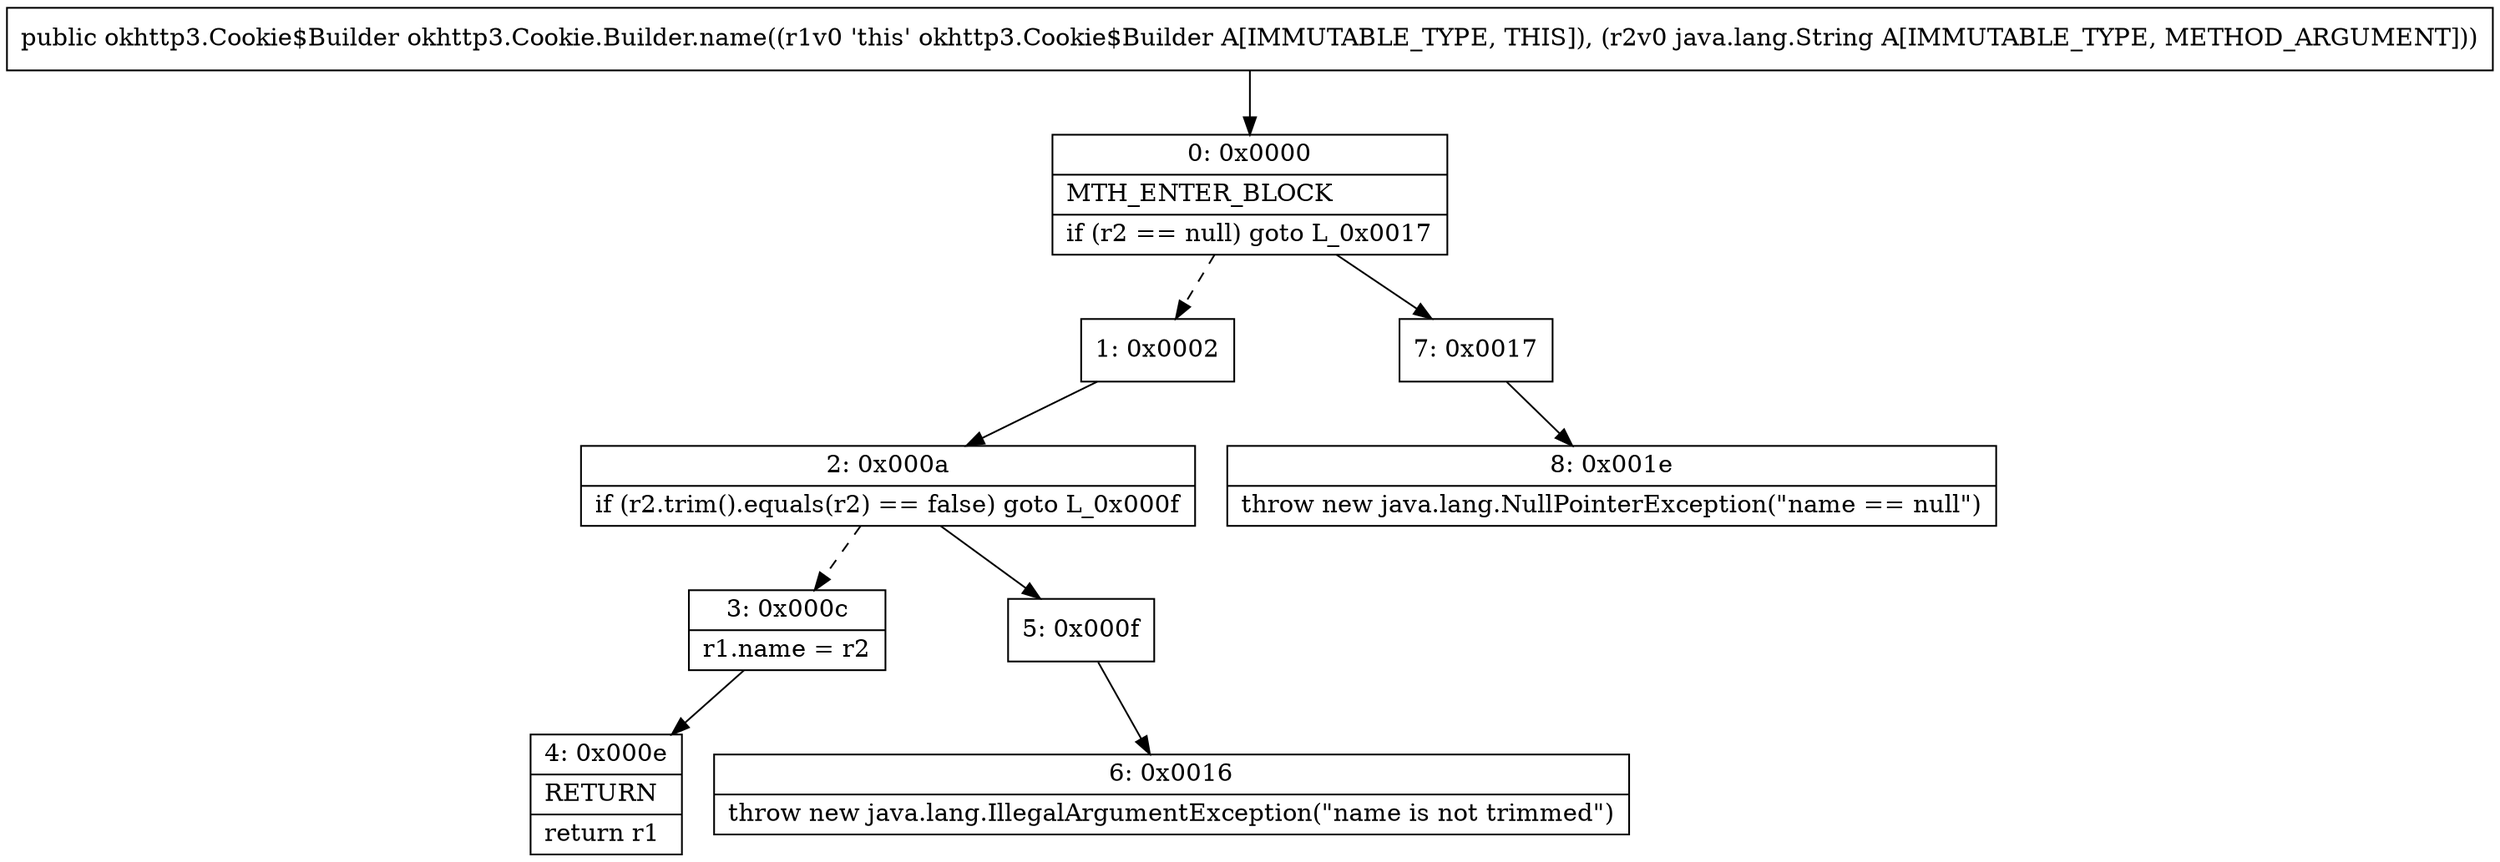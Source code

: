 digraph "CFG forokhttp3.Cookie.Builder.name(Ljava\/lang\/String;)Lokhttp3\/Cookie$Builder;" {
Node_0 [shape=record,label="{0\:\ 0x0000|MTH_ENTER_BLOCK\l|if (r2 == null) goto L_0x0017\l}"];
Node_1 [shape=record,label="{1\:\ 0x0002}"];
Node_2 [shape=record,label="{2\:\ 0x000a|if (r2.trim().equals(r2) == false) goto L_0x000f\l}"];
Node_3 [shape=record,label="{3\:\ 0x000c|r1.name = r2\l}"];
Node_4 [shape=record,label="{4\:\ 0x000e|RETURN\l|return r1\l}"];
Node_5 [shape=record,label="{5\:\ 0x000f}"];
Node_6 [shape=record,label="{6\:\ 0x0016|throw new java.lang.IllegalArgumentException(\"name is not trimmed\")\l}"];
Node_7 [shape=record,label="{7\:\ 0x0017}"];
Node_8 [shape=record,label="{8\:\ 0x001e|throw new java.lang.NullPointerException(\"name == null\")\l}"];
MethodNode[shape=record,label="{public okhttp3.Cookie$Builder okhttp3.Cookie.Builder.name((r1v0 'this' okhttp3.Cookie$Builder A[IMMUTABLE_TYPE, THIS]), (r2v0 java.lang.String A[IMMUTABLE_TYPE, METHOD_ARGUMENT])) }"];
MethodNode -> Node_0;
Node_0 -> Node_1[style=dashed];
Node_0 -> Node_7;
Node_1 -> Node_2;
Node_2 -> Node_3[style=dashed];
Node_2 -> Node_5;
Node_3 -> Node_4;
Node_5 -> Node_6;
Node_7 -> Node_8;
}

